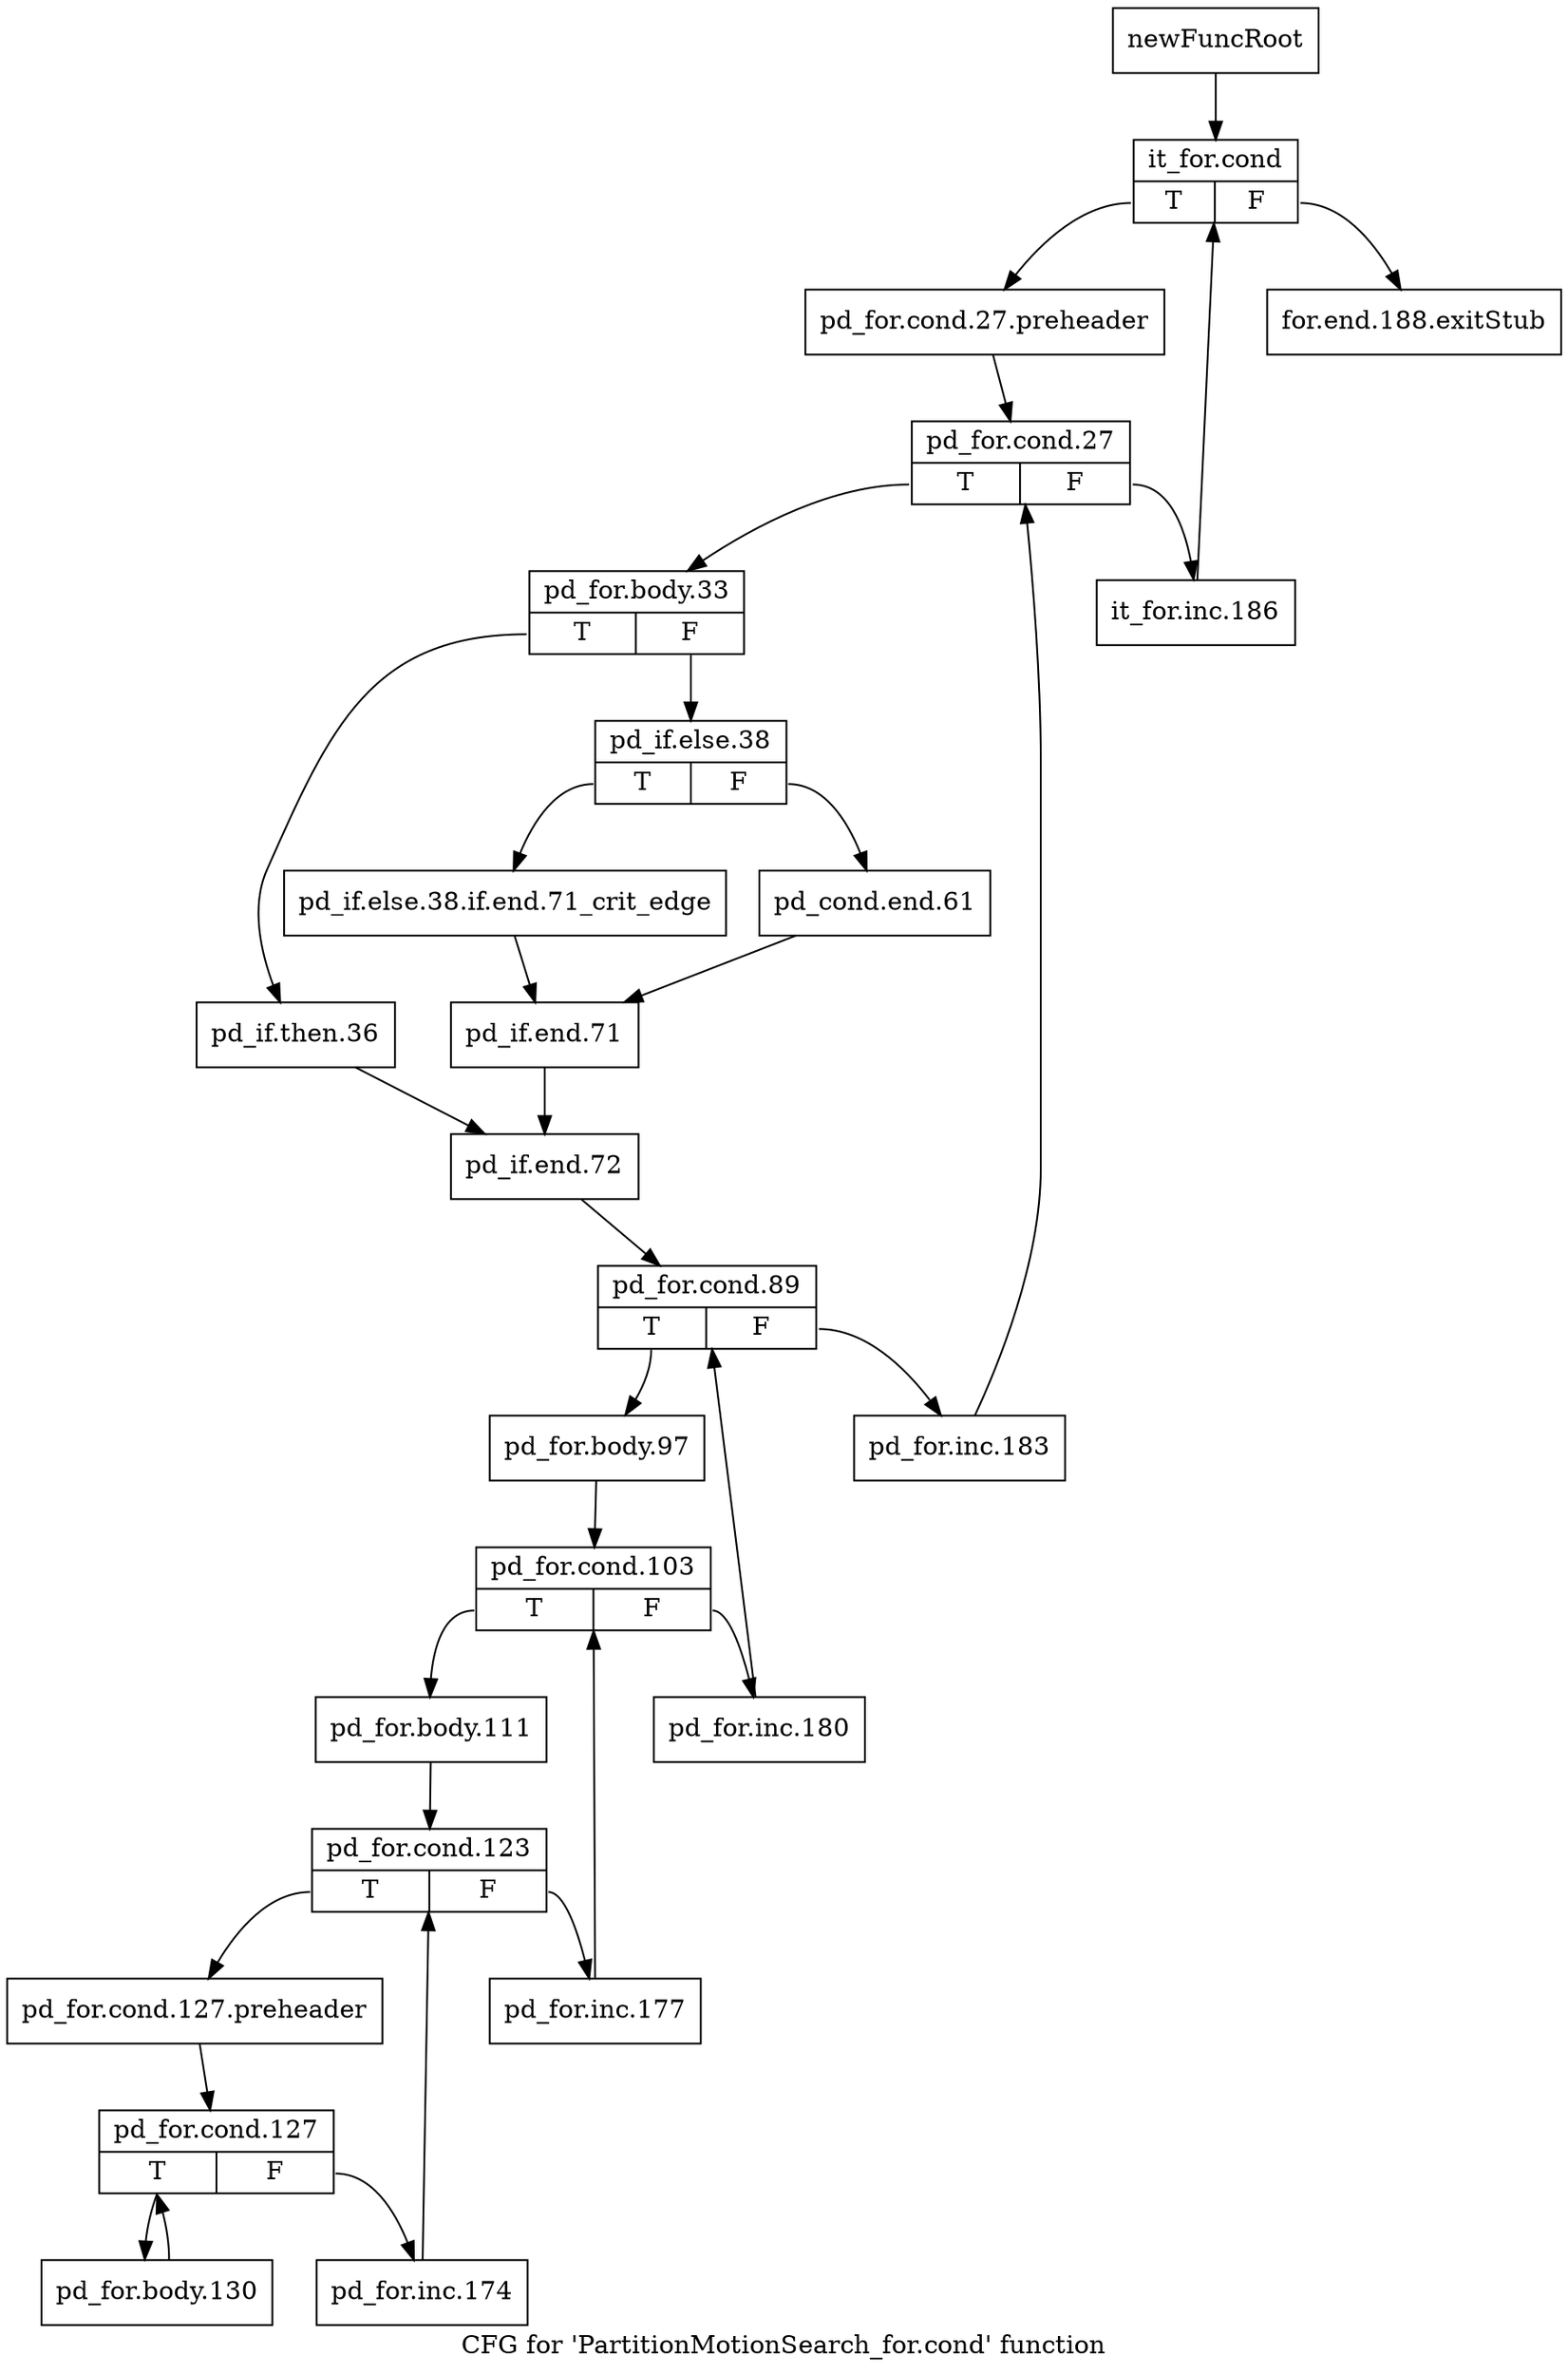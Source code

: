 digraph "CFG for 'PartitionMotionSearch_for.cond' function" {
	label="CFG for 'PartitionMotionSearch_for.cond' function";

	Node0x2a1a060 [shape=record,label="{newFuncRoot}"];
	Node0x2a1a060 -> Node0x2a1a100;
	Node0x2a1a0b0 [shape=record,label="{for.end.188.exitStub}"];
	Node0x2a1a100 [shape=record,label="{it_for.cond|{<s0>T|<s1>F}}"];
	Node0x2a1a100:s0 -> Node0x2a1a150;
	Node0x2a1a100:s1 -> Node0x2a1a0b0;
	Node0x2a1a150 [shape=record,label="{pd_for.cond.27.preheader}"];
	Node0x2a1a150 -> Node0x2a1a1a0;
	Node0x2a1a1a0 [shape=record,label="{pd_for.cond.27|{<s0>T|<s1>F}}"];
	Node0x2a1a1a0:s0 -> Node0x2a1a240;
	Node0x2a1a1a0:s1 -> Node0x2a1a1f0;
	Node0x2a1a1f0 [shape=record,label="{it_for.inc.186}"];
	Node0x2a1a1f0 -> Node0x2a1a100;
	Node0x2a1a240 [shape=record,label="{pd_for.body.33|{<s0>T|<s1>F}}"];
	Node0x2a1a240:s0 -> Node0x2a1a3d0;
	Node0x2a1a240:s1 -> Node0x2a1a290;
	Node0x2a1a290 [shape=record,label="{pd_if.else.38|{<s0>T|<s1>F}}"];
	Node0x2a1a290:s0 -> Node0x2a1a330;
	Node0x2a1a290:s1 -> Node0x2a1a2e0;
	Node0x2a1a2e0 [shape=record,label="{pd_cond.end.61}"];
	Node0x2a1a2e0 -> Node0x2a1a380;
	Node0x2a1a330 [shape=record,label="{pd_if.else.38.if.end.71_crit_edge}"];
	Node0x2a1a330 -> Node0x2a1a380;
	Node0x2a1a380 [shape=record,label="{pd_if.end.71}"];
	Node0x2a1a380 -> Node0x2a1a420;
	Node0x2a1a3d0 [shape=record,label="{pd_if.then.36}"];
	Node0x2a1a3d0 -> Node0x2a1a420;
	Node0x2a1a420 [shape=record,label="{pd_if.end.72}"];
	Node0x2a1a420 -> Node0x2a1a470;
	Node0x2a1a470 [shape=record,label="{pd_for.cond.89|{<s0>T|<s1>F}}"];
	Node0x2a1a470:s0 -> Node0x2a1a510;
	Node0x2a1a470:s1 -> Node0x2a1a4c0;
	Node0x2a1a4c0 [shape=record,label="{pd_for.inc.183}"];
	Node0x2a1a4c0 -> Node0x2a1a1a0;
	Node0x2a1a510 [shape=record,label="{pd_for.body.97}"];
	Node0x2a1a510 -> Node0x2a1a560;
	Node0x2a1a560 [shape=record,label="{pd_for.cond.103|{<s0>T|<s1>F}}"];
	Node0x2a1a560:s0 -> Node0x2a1a600;
	Node0x2a1a560:s1 -> Node0x2a1a5b0;
	Node0x2a1a5b0 [shape=record,label="{pd_for.inc.180}"];
	Node0x2a1a5b0 -> Node0x2a1a470;
	Node0x2a1a600 [shape=record,label="{pd_for.body.111}"];
	Node0x2a1a600 -> Node0x2a1a650;
	Node0x2a1a650 [shape=record,label="{pd_for.cond.123|{<s0>T|<s1>F}}"];
	Node0x2a1a650:s0 -> Node0x2a1a6f0;
	Node0x2a1a650:s1 -> Node0x2a1a6a0;
	Node0x2a1a6a0 [shape=record,label="{pd_for.inc.177}"];
	Node0x2a1a6a0 -> Node0x2a1a560;
	Node0x2a1a6f0 [shape=record,label="{pd_for.cond.127.preheader}"];
	Node0x2a1a6f0 -> Node0x2a1a740;
	Node0x2a1a740 [shape=record,label="{pd_for.cond.127|{<s0>T|<s1>F}}"];
	Node0x2a1a740:s0 -> Node0x2a1a7e0;
	Node0x2a1a740:s1 -> Node0x2a1a790;
	Node0x2a1a790 [shape=record,label="{pd_for.inc.174}"];
	Node0x2a1a790 -> Node0x2a1a650;
	Node0x2a1a7e0 [shape=record,label="{pd_for.body.130}"];
	Node0x2a1a7e0 -> Node0x2a1a740;
}
